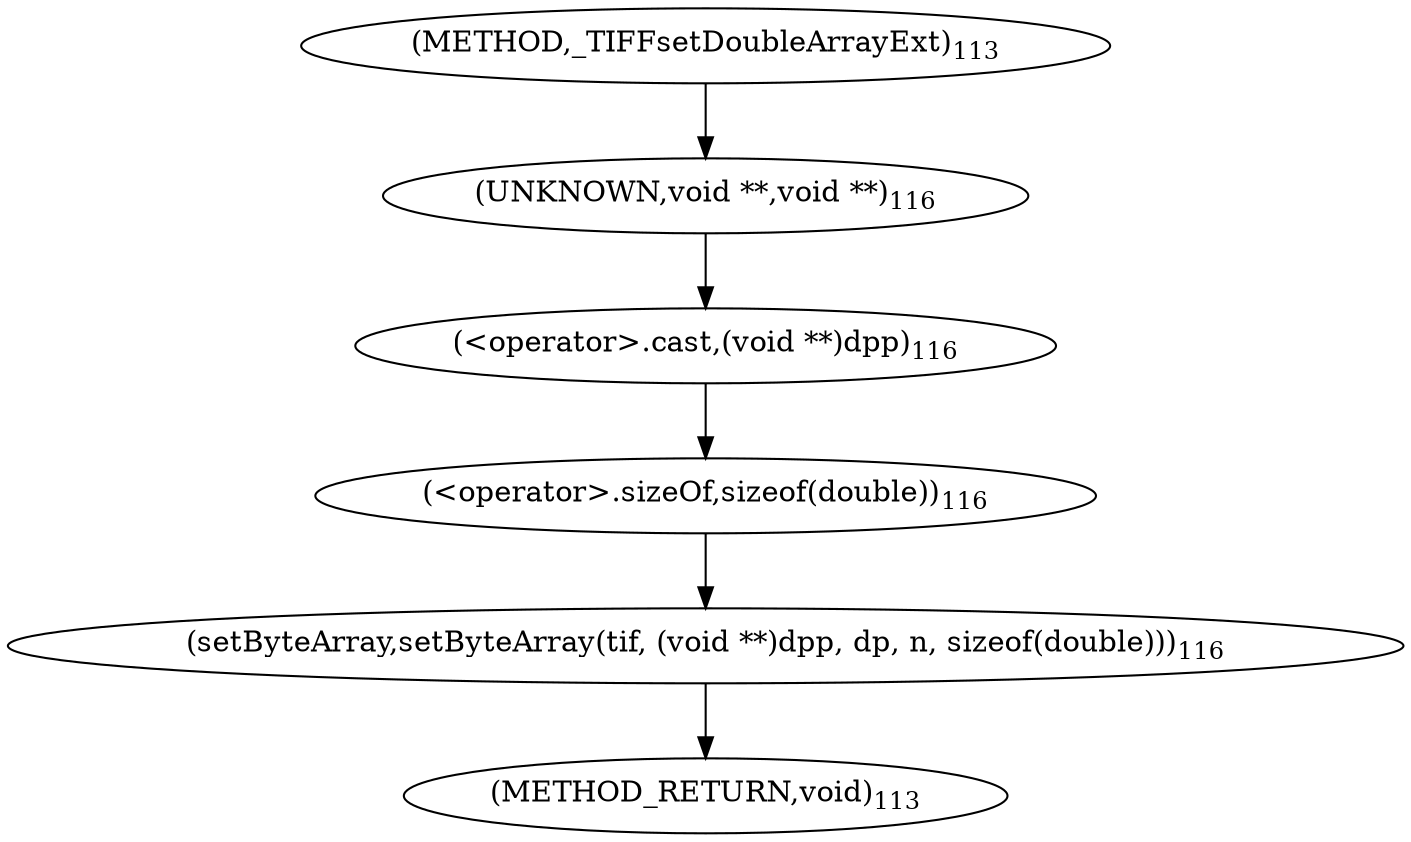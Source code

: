 digraph "_TIFFsetDoubleArrayExt" {  
"39885" [label = <(setByteArray,setByteArray(tif, (void **)dpp, dp, n, sizeof(double)))<SUB>116</SUB>> ]
"39887" [label = <(&lt;operator&gt;.cast,(void **)dpp)<SUB>116</SUB>> ]
"39892" [label = <(&lt;operator&gt;.sizeOf,sizeof(double))<SUB>116</SUB>> ]
"39888" [label = <(UNKNOWN,void **,void **)<SUB>116</SUB>> ]
"39879" [label = <(METHOD,_TIFFsetDoubleArrayExt)<SUB>113</SUB>> ]
"39894" [label = <(METHOD_RETURN,void)<SUB>113</SUB>> ]
  "39885" -> "39894" 
  "39887" -> "39892" 
  "39892" -> "39885" 
  "39888" -> "39887" 
  "39879" -> "39888" 
}
